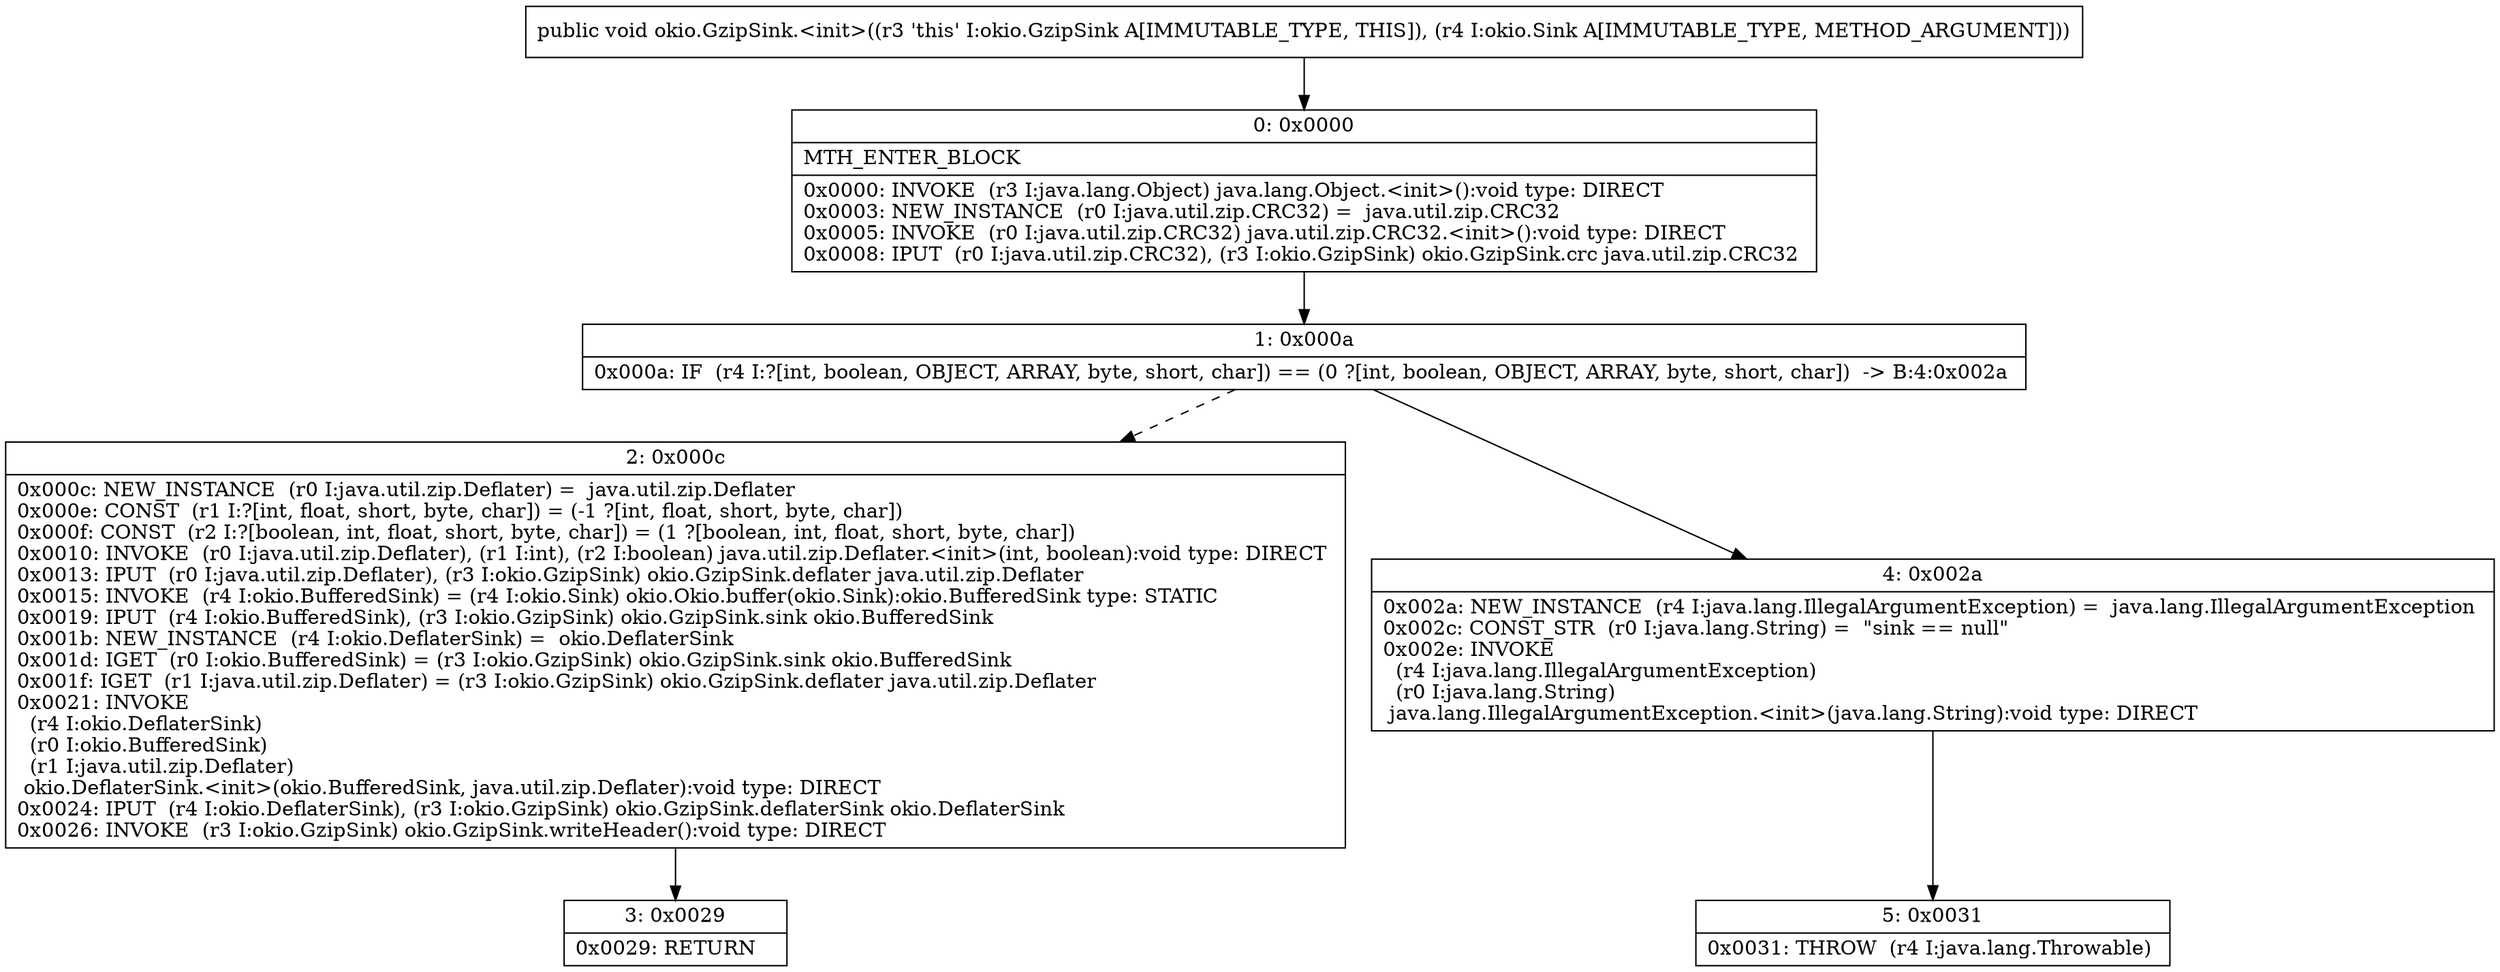 digraph "CFG forokio.GzipSink.\<init\>(Lokio\/Sink;)V" {
Node_0 [shape=record,label="{0\:\ 0x0000|MTH_ENTER_BLOCK\l|0x0000: INVOKE  (r3 I:java.lang.Object) java.lang.Object.\<init\>():void type: DIRECT \l0x0003: NEW_INSTANCE  (r0 I:java.util.zip.CRC32) =  java.util.zip.CRC32 \l0x0005: INVOKE  (r0 I:java.util.zip.CRC32) java.util.zip.CRC32.\<init\>():void type: DIRECT \l0x0008: IPUT  (r0 I:java.util.zip.CRC32), (r3 I:okio.GzipSink) okio.GzipSink.crc java.util.zip.CRC32 \l}"];
Node_1 [shape=record,label="{1\:\ 0x000a|0x000a: IF  (r4 I:?[int, boolean, OBJECT, ARRAY, byte, short, char]) == (0 ?[int, boolean, OBJECT, ARRAY, byte, short, char])  \-\> B:4:0x002a \l}"];
Node_2 [shape=record,label="{2\:\ 0x000c|0x000c: NEW_INSTANCE  (r0 I:java.util.zip.Deflater) =  java.util.zip.Deflater \l0x000e: CONST  (r1 I:?[int, float, short, byte, char]) = (\-1 ?[int, float, short, byte, char]) \l0x000f: CONST  (r2 I:?[boolean, int, float, short, byte, char]) = (1 ?[boolean, int, float, short, byte, char]) \l0x0010: INVOKE  (r0 I:java.util.zip.Deflater), (r1 I:int), (r2 I:boolean) java.util.zip.Deflater.\<init\>(int, boolean):void type: DIRECT \l0x0013: IPUT  (r0 I:java.util.zip.Deflater), (r3 I:okio.GzipSink) okio.GzipSink.deflater java.util.zip.Deflater \l0x0015: INVOKE  (r4 I:okio.BufferedSink) = (r4 I:okio.Sink) okio.Okio.buffer(okio.Sink):okio.BufferedSink type: STATIC \l0x0019: IPUT  (r4 I:okio.BufferedSink), (r3 I:okio.GzipSink) okio.GzipSink.sink okio.BufferedSink \l0x001b: NEW_INSTANCE  (r4 I:okio.DeflaterSink) =  okio.DeflaterSink \l0x001d: IGET  (r0 I:okio.BufferedSink) = (r3 I:okio.GzipSink) okio.GzipSink.sink okio.BufferedSink \l0x001f: IGET  (r1 I:java.util.zip.Deflater) = (r3 I:okio.GzipSink) okio.GzipSink.deflater java.util.zip.Deflater \l0x0021: INVOKE  \l  (r4 I:okio.DeflaterSink)\l  (r0 I:okio.BufferedSink)\l  (r1 I:java.util.zip.Deflater)\l okio.DeflaterSink.\<init\>(okio.BufferedSink, java.util.zip.Deflater):void type: DIRECT \l0x0024: IPUT  (r4 I:okio.DeflaterSink), (r3 I:okio.GzipSink) okio.GzipSink.deflaterSink okio.DeflaterSink \l0x0026: INVOKE  (r3 I:okio.GzipSink) okio.GzipSink.writeHeader():void type: DIRECT \l}"];
Node_3 [shape=record,label="{3\:\ 0x0029|0x0029: RETURN   \l}"];
Node_4 [shape=record,label="{4\:\ 0x002a|0x002a: NEW_INSTANCE  (r4 I:java.lang.IllegalArgumentException) =  java.lang.IllegalArgumentException \l0x002c: CONST_STR  (r0 I:java.lang.String) =  \"sink == null\" \l0x002e: INVOKE  \l  (r4 I:java.lang.IllegalArgumentException)\l  (r0 I:java.lang.String)\l java.lang.IllegalArgumentException.\<init\>(java.lang.String):void type: DIRECT \l}"];
Node_5 [shape=record,label="{5\:\ 0x0031|0x0031: THROW  (r4 I:java.lang.Throwable) \l}"];
MethodNode[shape=record,label="{public void okio.GzipSink.\<init\>((r3 'this' I:okio.GzipSink A[IMMUTABLE_TYPE, THIS]), (r4 I:okio.Sink A[IMMUTABLE_TYPE, METHOD_ARGUMENT])) }"];
MethodNode -> Node_0;
Node_0 -> Node_1;
Node_1 -> Node_2[style=dashed];
Node_1 -> Node_4;
Node_2 -> Node_3;
Node_4 -> Node_5;
}

